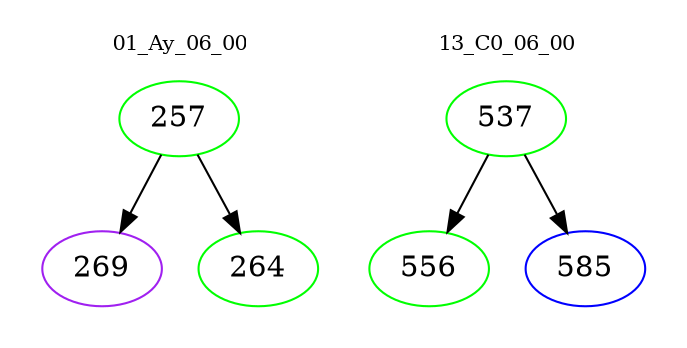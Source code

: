 digraph{
subgraph cluster_0 {
color = white
label = "01_Ay_06_00";
fontsize=10;
T0_257 [label="257", color="green"]
T0_257 -> T0_269 [color="black"]
T0_269 [label="269", color="purple"]
T0_257 -> T0_264 [color="black"]
T0_264 [label="264", color="green"]
}
subgraph cluster_1 {
color = white
label = "13_C0_06_00";
fontsize=10;
T1_537 [label="537", color="green"]
T1_537 -> T1_556 [color="black"]
T1_556 [label="556", color="green"]
T1_537 -> T1_585 [color="black"]
T1_585 [label="585", color="blue"]
}
}
